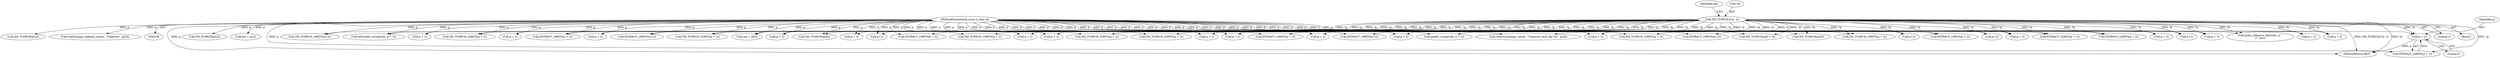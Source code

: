 digraph "0_tcpdump_7029d15f148ef24bb7c6668bc640f5470d085e5a_2@pointer" {
"1000238" [label="(Call,p + 2)"];
"1000110" [label="(MethodParameterIn,const u_char *p)"];
"1000121" [label="(Call,ND_TCHECK2(*p, 2))"];
"1000325" [label="(Call,p + 2)"];
"1000564" [label="(Call,ND_TCHECK(p[2]))"];
"1000307" [label="(Call,EXTRACT_16BITS(p + 2))"];
"1000382" [label="(Call,tok2str(authalg_values, \"Unknown Auth Alg %u\", p[4]))"];
"1000413" [label="(Call,ND_TCHECK_16BITS(p+2))"];
"1000637" [label="(Call,etheraddr_string(ndo, p + 3))"];
"1000126" [label="(Identifier,len)"];
"1000486" [label="(Call,p + 2)"];
"1000220" [label="(Call,ND_TCHECK_24BITS(p + 2))"];
"1000221" [label="(Call,p + 2)"];
"1000122" [label="(Call,*p)"];
"1000362" [label="(Call,EXTRACT_16BITS(p + 2))"];
"1000334" [label="(Call,p + 2)"];
"1000367" [label="(Call,EXTRACT_16BITS(p+2))"];
"1000446" [label="(Call,ND_TCHECK_32BITS(p + 2))"];
"1000130" [label="(Call,opt = p[0])"];
"1000610" [label="(Call,p + 3)"];
"1000373" [label="(Call,ND_TCHECK(p[4]))"];
"1000628" [label="(Call,p + 3)"];
"1000729" [label="(MethodReturn,RET)"];
"1000414" [label="(Call,p+2)"];
"1000485" [label="(Call,EXTRACT_16BITS(p + 2))"];
"1000110" [label="(MethodParameterIn,const u_char *p)"];
"1000538" [label="(Call,ND_TCHECK_16BITS(p + 2))"];
"1000308" [label="(Call,p + 2)"];
"1000351" [label="(Call,p + 2)"];
"1000298" [label="(Call,ND_TCHECK_16BITS(p + 2))"];
"1000548" [label="(Call,p + 2)"];
"1000477" [label="(Call,p + 2)"];
"1000299" [label="(Call,p + 2)"];
"1000419" [label="(Call,EXTRACT_16BITS(p+2))"];
"1000124" [label="(Literal,2)"];
"1000237" [label="(Call,EXTRACT_24BITS(p + 2))"];
"1000608" [label="(Call,ipaddr_string(ndo, p + 3))"];
"1000240" [label="(Literal,2)"];
"1000539" [label="(Call,p + 2)"];
"1000125" [label="(Call,len = p[1])"];
"1000506" [label="(Call,ND_TCHECK(p[2]))"];
"1000112" [label="(Block,)"];
"1000476" [label="(Call,ND_TCHECK_16BITS(p + 2))"];
"1000233" [label="(Call,EXTRACT_24BITS(p+2))"];
"1000269" [label="(Call,ND_TCHECK(p[6 + i]))"];
"1000241" [label="(Call,ND_TCHECK(p[5]))"];
"1000350" [label="(Call,ND_TCHECK_16BITS(p + 2))"];
"1000238" [label="(Call,p + 2)"];
"1000368" [label="(Call,p+2)"];
"1000547" [label="(Call,EXTRACT_16BITS(p + 2))"];
"1000516" [label="(Call,tok2str(ppp_callback_values, \"Unknown\", p[2]))"];
"1000420" [label="(Call,p+2)"];
"1000639" [label="(Call,p + 3)"];
"1000455" [label="(Call,EXTRACT_32BITS(p + 2))"];
"1000333" [label="(Call,EXTRACT_32BITS(p + 2))"];
"1000447" [label="(Call,p + 2)"];
"1000234" [label="(Call,p+2)"];
"1000599" [label="(Call,p + 3)"];
"1000395" [label="(Call,print_unknown_data(ndo, p, \"\n\t\", len))"];
"1000363" [label="(Call,p + 2)"];
"1000121" [label="(Call,ND_TCHECK2(*p, 2))"];
"1000456" [label="(Call,p + 2)"];
"1000239" [label="(Identifier,p)"];
"1000324" [label="(Call,ND_TCHECK_32BITS(p + 2))"];
"1000238" -> "1000237"  [label="AST: "];
"1000238" -> "1000240"  [label="CFG: "];
"1000239" -> "1000238"  [label="AST: "];
"1000240" -> "1000238"  [label="AST: "];
"1000237" -> "1000238"  [label="CFG: "];
"1000238" -> "1000729"  [label="DDG: p"];
"1000110" -> "1000238"  [label="DDG: p"];
"1000121" -> "1000238"  [label="DDG: *p"];
"1000110" -> "1000108"  [label="AST: "];
"1000110" -> "1000729"  [label="DDG: p"];
"1000110" -> "1000125"  [label="DDG: p"];
"1000110" -> "1000130"  [label="DDG: p"];
"1000110" -> "1000220"  [label="DDG: p"];
"1000110" -> "1000221"  [label="DDG: p"];
"1000110" -> "1000233"  [label="DDG: p"];
"1000110" -> "1000234"  [label="DDG: p"];
"1000110" -> "1000237"  [label="DDG: p"];
"1000110" -> "1000241"  [label="DDG: p"];
"1000110" -> "1000269"  [label="DDG: p"];
"1000110" -> "1000298"  [label="DDG: p"];
"1000110" -> "1000299"  [label="DDG: p"];
"1000110" -> "1000307"  [label="DDG: p"];
"1000110" -> "1000308"  [label="DDG: p"];
"1000110" -> "1000324"  [label="DDG: p"];
"1000110" -> "1000325"  [label="DDG: p"];
"1000110" -> "1000333"  [label="DDG: p"];
"1000110" -> "1000334"  [label="DDG: p"];
"1000110" -> "1000350"  [label="DDG: p"];
"1000110" -> "1000351"  [label="DDG: p"];
"1000110" -> "1000362"  [label="DDG: p"];
"1000110" -> "1000363"  [label="DDG: p"];
"1000110" -> "1000367"  [label="DDG: p"];
"1000110" -> "1000368"  [label="DDG: p"];
"1000110" -> "1000373"  [label="DDG: p"];
"1000110" -> "1000382"  [label="DDG: p"];
"1000110" -> "1000395"  [label="DDG: p"];
"1000110" -> "1000413"  [label="DDG: p"];
"1000110" -> "1000414"  [label="DDG: p"];
"1000110" -> "1000419"  [label="DDG: p"];
"1000110" -> "1000420"  [label="DDG: p"];
"1000110" -> "1000446"  [label="DDG: p"];
"1000110" -> "1000447"  [label="DDG: p"];
"1000110" -> "1000455"  [label="DDG: p"];
"1000110" -> "1000456"  [label="DDG: p"];
"1000110" -> "1000476"  [label="DDG: p"];
"1000110" -> "1000477"  [label="DDG: p"];
"1000110" -> "1000485"  [label="DDG: p"];
"1000110" -> "1000486"  [label="DDG: p"];
"1000110" -> "1000506"  [label="DDG: p"];
"1000110" -> "1000516"  [label="DDG: p"];
"1000110" -> "1000538"  [label="DDG: p"];
"1000110" -> "1000539"  [label="DDG: p"];
"1000110" -> "1000547"  [label="DDG: p"];
"1000110" -> "1000548"  [label="DDG: p"];
"1000110" -> "1000564"  [label="DDG: p"];
"1000110" -> "1000599"  [label="DDG: p"];
"1000110" -> "1000608"  [label="DDG: p"];
"1000110" -> "1000610"  [label="DDG: p"];
"1000110" -> "1000628"  [label="DDG: p"];
"1000110" -> "1000637"  [label="DDG: p"];
"1000110" -> "1000639"  [label="DDG: p"];
"1000121" -> "1000112"  [label="AST: "];
"1000121" -> "1000124"  [label="CFG: "];
"1000122" -> "1000121"  [label="AST: "];
"1000124" -> "1000121"  [label="AST: "];
"1000126" -> "1000121"  [label="CFG: "];
"1000121" -> "1000729"  [label="DDG: ND_TCHECK2(*p, 2)"];
"1000121" -> "1000729"  [label="DDG: *p"];
"1000121" -> "1000130"  [label="DDG: *p"];
"1000121" -> "1000220"  [label="DDG: *p"];
"1000121" -> "1000221"  [label="DDG: *p"];
"1000121" -> "1000233"  [label="DDG: *p"];
"1000121" -> "1000234"  [label="DDG: *p"];
"1000121" -> "1000237"  [label="DDG: *p"];
"1000121" -> "1000241"  [label="DDG: *p"];
"1000121" -> "1000269"  [label="DDG: *p"];
"1000121" -> "1000298"  [label="DDG: *p"];
"1000121" -> "1000299"  [label="DDG: *p"];
"1000121" -> "1000307"  [label="DDG: *p"];
"1000121" -> "1000308"  [label="DDG: *p"];
"1000121" -> "1000324"  [label="DDG: *p"];
"1000121" -> "1000325"  [label="DDG: *p"];
"1000121" -> "1000333"  [label="DDG: *p"];
"1000121" -> "1000334"  [label="DDG: *p"];
"1000121" -> "1000350"  [label="DDG: *p"];
"1000121" -> "1000351"  [label="DDG: *p"];
"1000121" -> "1000362"  [label="DDG: *p"];
"1000121" -> "1000363"  [label="DDG: *p"];
"1000121" -> "1000367"  [label="DDG: *p"];
"1000121" -> "1000368"  [label="DDG: *p"];
"1000121" -> "1000373"  [label="DDG: *p"];
"1000121" -> "1000382"  [label="DDG: *p"];
"1000121" -> "1000395"  [label="DDG: *p"];
"1000121" -> "1000413"  [label="DDG: *p"];
"1000121" -> "1000414"  [label="DDG: *p"];
"1000121" -> "1000419"  [label="DDG: *p"];
"1000121" -> "1000420"  [label="DDG: *p"];
"1000121" -> "1000446"  [label="DDG: *p"];
"1000121" -> "1000447"  [label="DDG: *p"];
"1000121" -> "1000455"  [label="DDG: *p"];
"1000121" -> "1000456"  [label="DDG: *p"];
"1000121" -> "1000476"  [label="DDG: *p"];
"1000121" -> "1000477"  [label="DDG: *p"];
"1000121" -> "1000485"  [label="DDG: *p"];
"1000121" -> "1000486"  [label="DDG: *p"];
"1000121" -> "1000538"  [label="DDG: *p"];
"1000121" -> "1000539"  [label="DDG: *p"];
"1000121" -> "1000547"  [label="DDG: *p"];
"1000121" -> "1000548"  [label="DDG: *p"];
"1000121" -> "1000599"  [label="DDG: *p"];
"1000121" -> "1000608"  [label="DDG: *p"];
"1000121" -> "1000610"  [label="DDG: *p"];
"1000121" -> "1000628"  [label="DDG: *p"];
"1000121" -> "1000637"  [label="DDG: *p"];
"1000121" -> "1000639"  [label="DDG: *p"];
}
